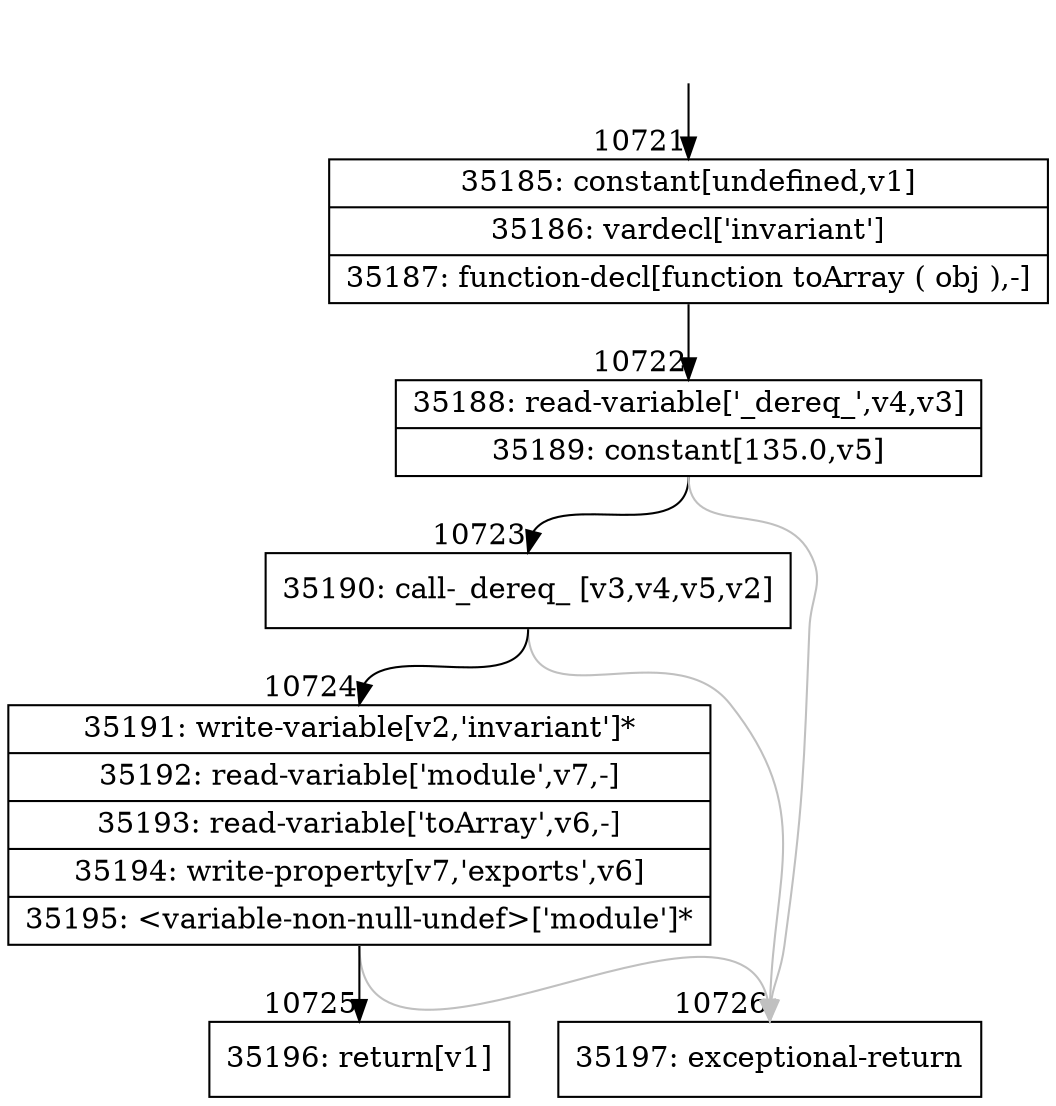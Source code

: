 digraph {
rankdir="TD"
BB_entry807[shape=none,label=""];
BB_entry807 -> BB10721 [tailport=s, headport=n, headlabel="    10721"]
BB10721 [shape=record label="{35185: constant[undefined,v1]|35186: vardecl['invariant']|35187: function-decl[function toArray ( obj ),-]}" ] 
BB10721 -> BB10722 [tailport=s, headport=n, headlabel="      10722"]
BB10722 [shape=record label="{35188: read-variable['_dereq_',v4,v3]|35189: constant[135.0,v5]}" ] 
BB10722 -> BB10723 [tailport=s, headport=n, headlabel="      10723"]
BB10722 -> BB10726 [tailport=s, headport=n, color=gray, headlabel="      10726"]
BB10723 [shape=record label="{35190: call-_dereq_ [v3,v4,v5,v2]}" ] 
BB10723 -> BB10724 [tailport=s, headport=n, headlabel="      10724"]
BB10723 -> BB10726 [tailport=s, headport=n, color=gray]
BB10724 [shape=record label="{35191: write-variable[v2,'invariant']*|35192: read-variable['module',v7,-]|35193: read-variable['toArray',v6,-]|35194: write-property[v7,'exports',v6]|35195: \<variable-non-null-undef\>['module']*}" ] 
BB10724 -> BB10725 [tailport=s, headport=n, headlabel="      10725"]
BB10724 -> BB10726 [tailport=s, headport=n, color=gray]
BB10725 [shape=record label="{35196: return[v1]}" ] 
BB10726 [shape=record label="{35197: exceptional-return}" ] 
//#$~ 19247
}
